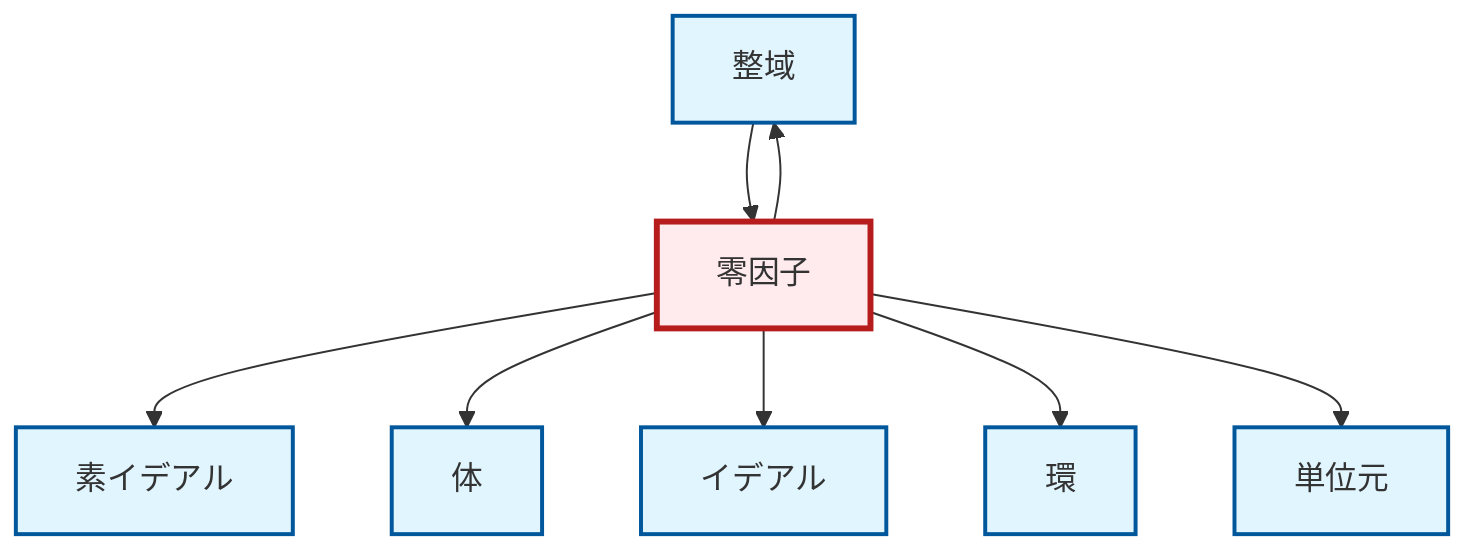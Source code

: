 graph TD
    classDef definition fill:#e1f5fe,stroke:#01579b,stroke-width:2px
    classDef theorem fill:#f3e5f5,stroke:#4a148c,stroke-width:2px
    classDef axiom fill:#fff3e0,stroke:#e65100,stroke-width:2px
    classDef example fill:#e8f5e9,stroke:#1b5e20,stroke-width:2px
    classDef current fill:#ffebee,stroke:#b71c1c,stroke-width:3px
    def-field["体"]:::definition
    def-ideal["イデアル"]:::definition
    def-ring["環"]:::definition
    def-identity-element["単位元"]:::definition
    def-integral-domain["整域"]:::definition
    def-zero-divisor["零因子"]:::definition
    def-prime-ideal["素イデアル"]:::definition
    def-zero-divisor --> def-prime-ideal
    def-zero-divisor --> def-field
    def-zero-divisor --> def-ideal
    def-zero-divisor --> def-integral-domain
    def-integral-domain --> def-zero-divisor
    def-zero-divisor --> def-ring
    def-zero-divisor --> def-identity-element
    class def-zero-divisor current